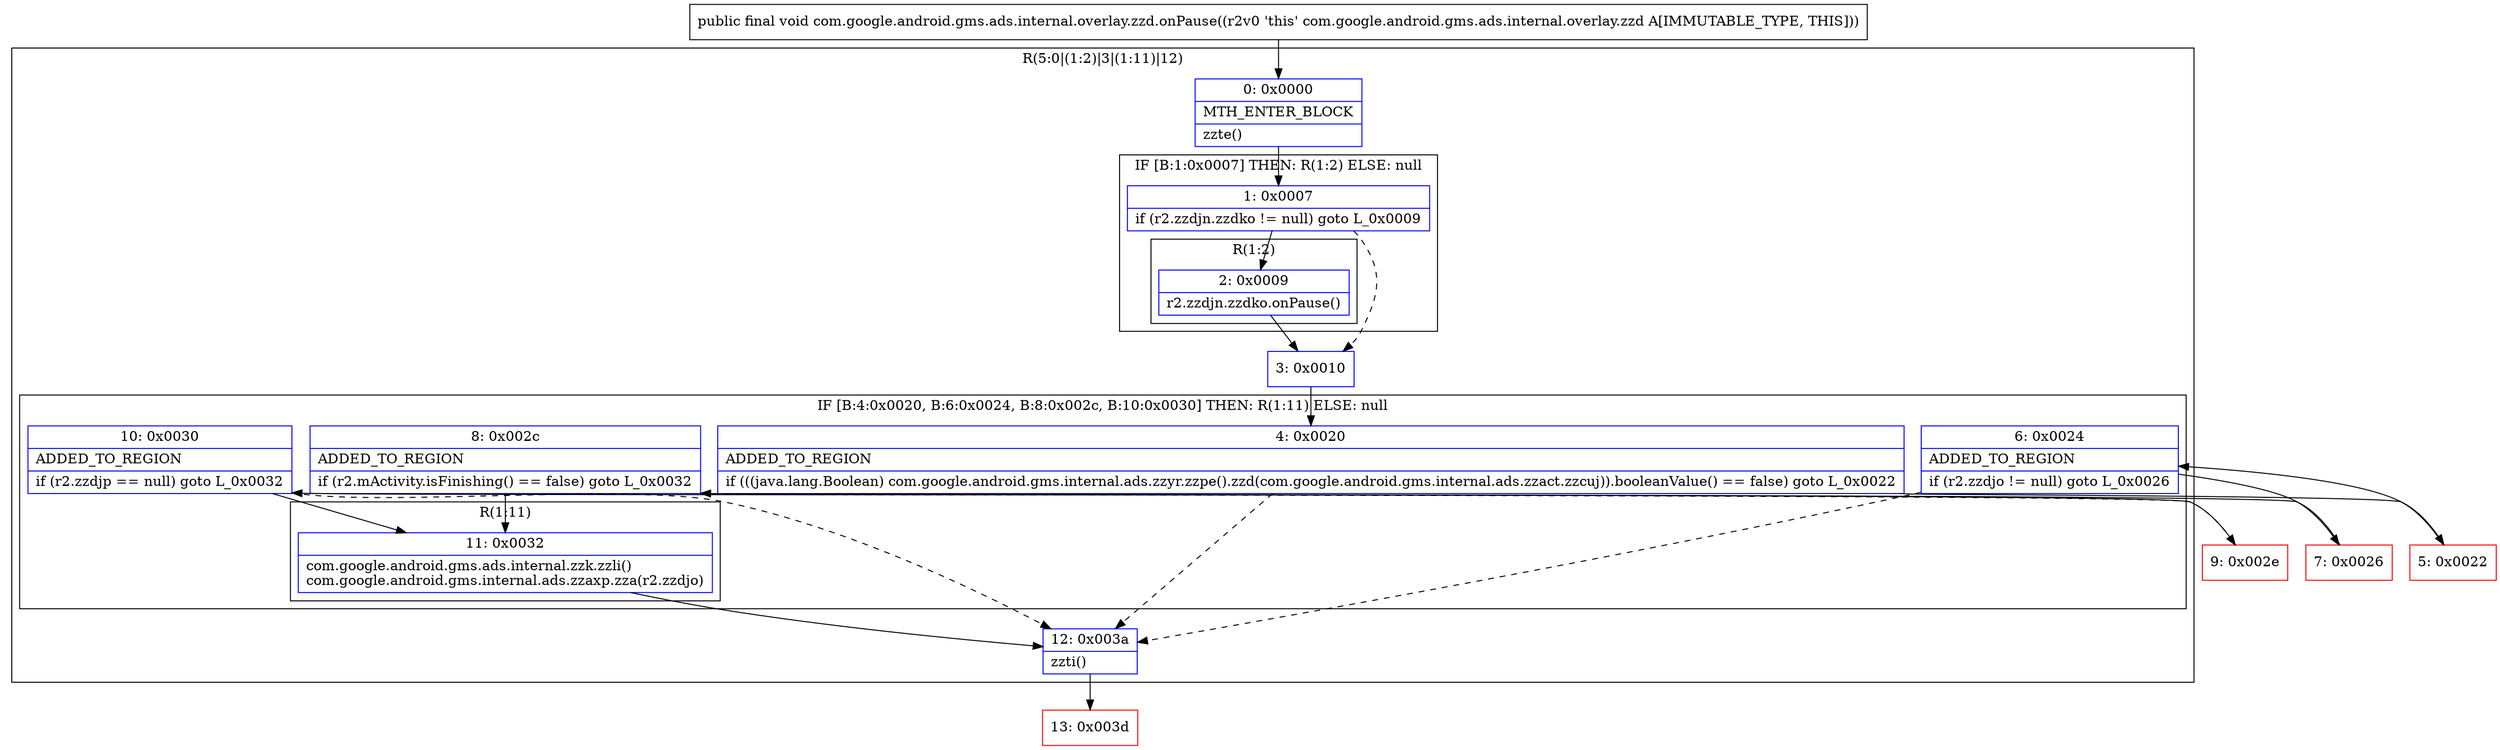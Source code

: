 digraph "CFG forcom.google.android.gms.ads.internal.overlay.zzd.onPause()V" {
subgraph cluster_Region_412397413 {
label = "R(5:0|(1:2)|3|(1:11)|12)";
node [shape=record,color=blue];
Node_0 [shape=record,label="{0\:\ 0x0000|MTH_ENTER_BLOCK\l|zzte()\l}"];
subgraph cluster_IfRegion_896253405 {
label = "IF [B:1:0x0007] THEN: R(1:2) ELSE: null";
node [shape=record,color=blue];
Node_1 [shape=record,label="{1\:\ 0x0007|if (r2.zzdjn.zzdko != null) goto L_0x0009\l}"];
subgraph cluster_Region_255149846 {
label = "R(1:2)";
node [shape=record,color=blue];
Node_2 [shape=record,label="{2\:\ 0x0009|r2.zzdjn.zzdko.onPause()\l}"];
}
}
Node_3 [shape=record,label="{3\:\ 0x0010}"];
subgraph cluster_IfRegion_1674921541 {
label = "IF [B:4:0x0020, B:6:0x0024, B:8:0x002c, B:10:0x0030] THEN: R(1:11) ELSE: null";
node [shape=record,color=blue];
Node_4 [shape=record,label="{4\:\ 0x0020|ADDED_TO_REGION\l|if (((java.lang.Boolean) com.google.android.gms.internal.ads.zzyr.zzpe().zzd(com.google.android.gms.internal.ads.zzact.zzcuj)).booleanValue() == false) goto L_0x0022\l}"];
Node_6 [shape=record,label="{6\:\ 0x0024|ADDED_TO_REGION\l|if (r2.zzdjo != null) goto L_0x0026\l}"];
Node_8 [shape=record,label="{8\:\ 0x002c|ADDED_TO_REGION\l|if (r2.mActivity.isFinishing() == false) goto L_0x0032\l}"];
Node_10 [shape=record,label="{10\:\ 0x0030|ADDED_TO_REGION\l|if (r2.zzdjp == null) goto L_0x0032\l}"];
subgraph cluster_Region_1577530077 {
label = "R(1:11)";
node [shape=record,color=blue];
Node_11 [shape=record,label="{11\:\ 0x0032|com.google.android.gms.ads.internal.zzk.zzli()\lcom.google.android.gms.internal.ads.zzaxp.zza(r2.zzdjo)\l}"];
}
}
Node_12 [shape=record,label="{12\:\ 0x003a|zzti()\l}"];
}
Node_5 [shape=record,color=red,label="{5\:\ 0x0022}"];
Node_7 [shape=record,color=red,label="{7\:\ 0x0026}"];
Node_9 [shape=record,color=red,label="{9\:\ 0x002e}"];
Node_13 [shape=record,color=red,label="{13\:\ 0x003d}"];
MethodNode[shape=record,label="{public final void com.google.android.gms.ads.internal.overlay.zzd.onPause((r2v0 'this' com.google.android.gms.ads.internal.overlay.zzd A[IMMUTABLE_TYPE, THIS])) }"];
MethodNode -> Node_0;
Node_0 -> Node_1;
Node_1 -> Node_2;
Node_1 -> Node_3[style=dashed];
Node_2 -> Node_3;
Node_3 -> Node_4;
Node_4 -> Node_5;
Node_4 -> Node_12[style=dashed];
Node_6 -> Node_7;
Node_6 -> Node_12[style=dashed];
Node_8 -> Node_9[style=dashed];
Node_8 -> Node_11;
Node_10 -> Node_11;
Node_10 -> Node_12[style=dashed];
Node_11 -> Node_12;
Node_12 -> Node_13;
Node_5 -> Node_6;
Node_7 -> Node_8;
Node_9 -> Node_10;
}

